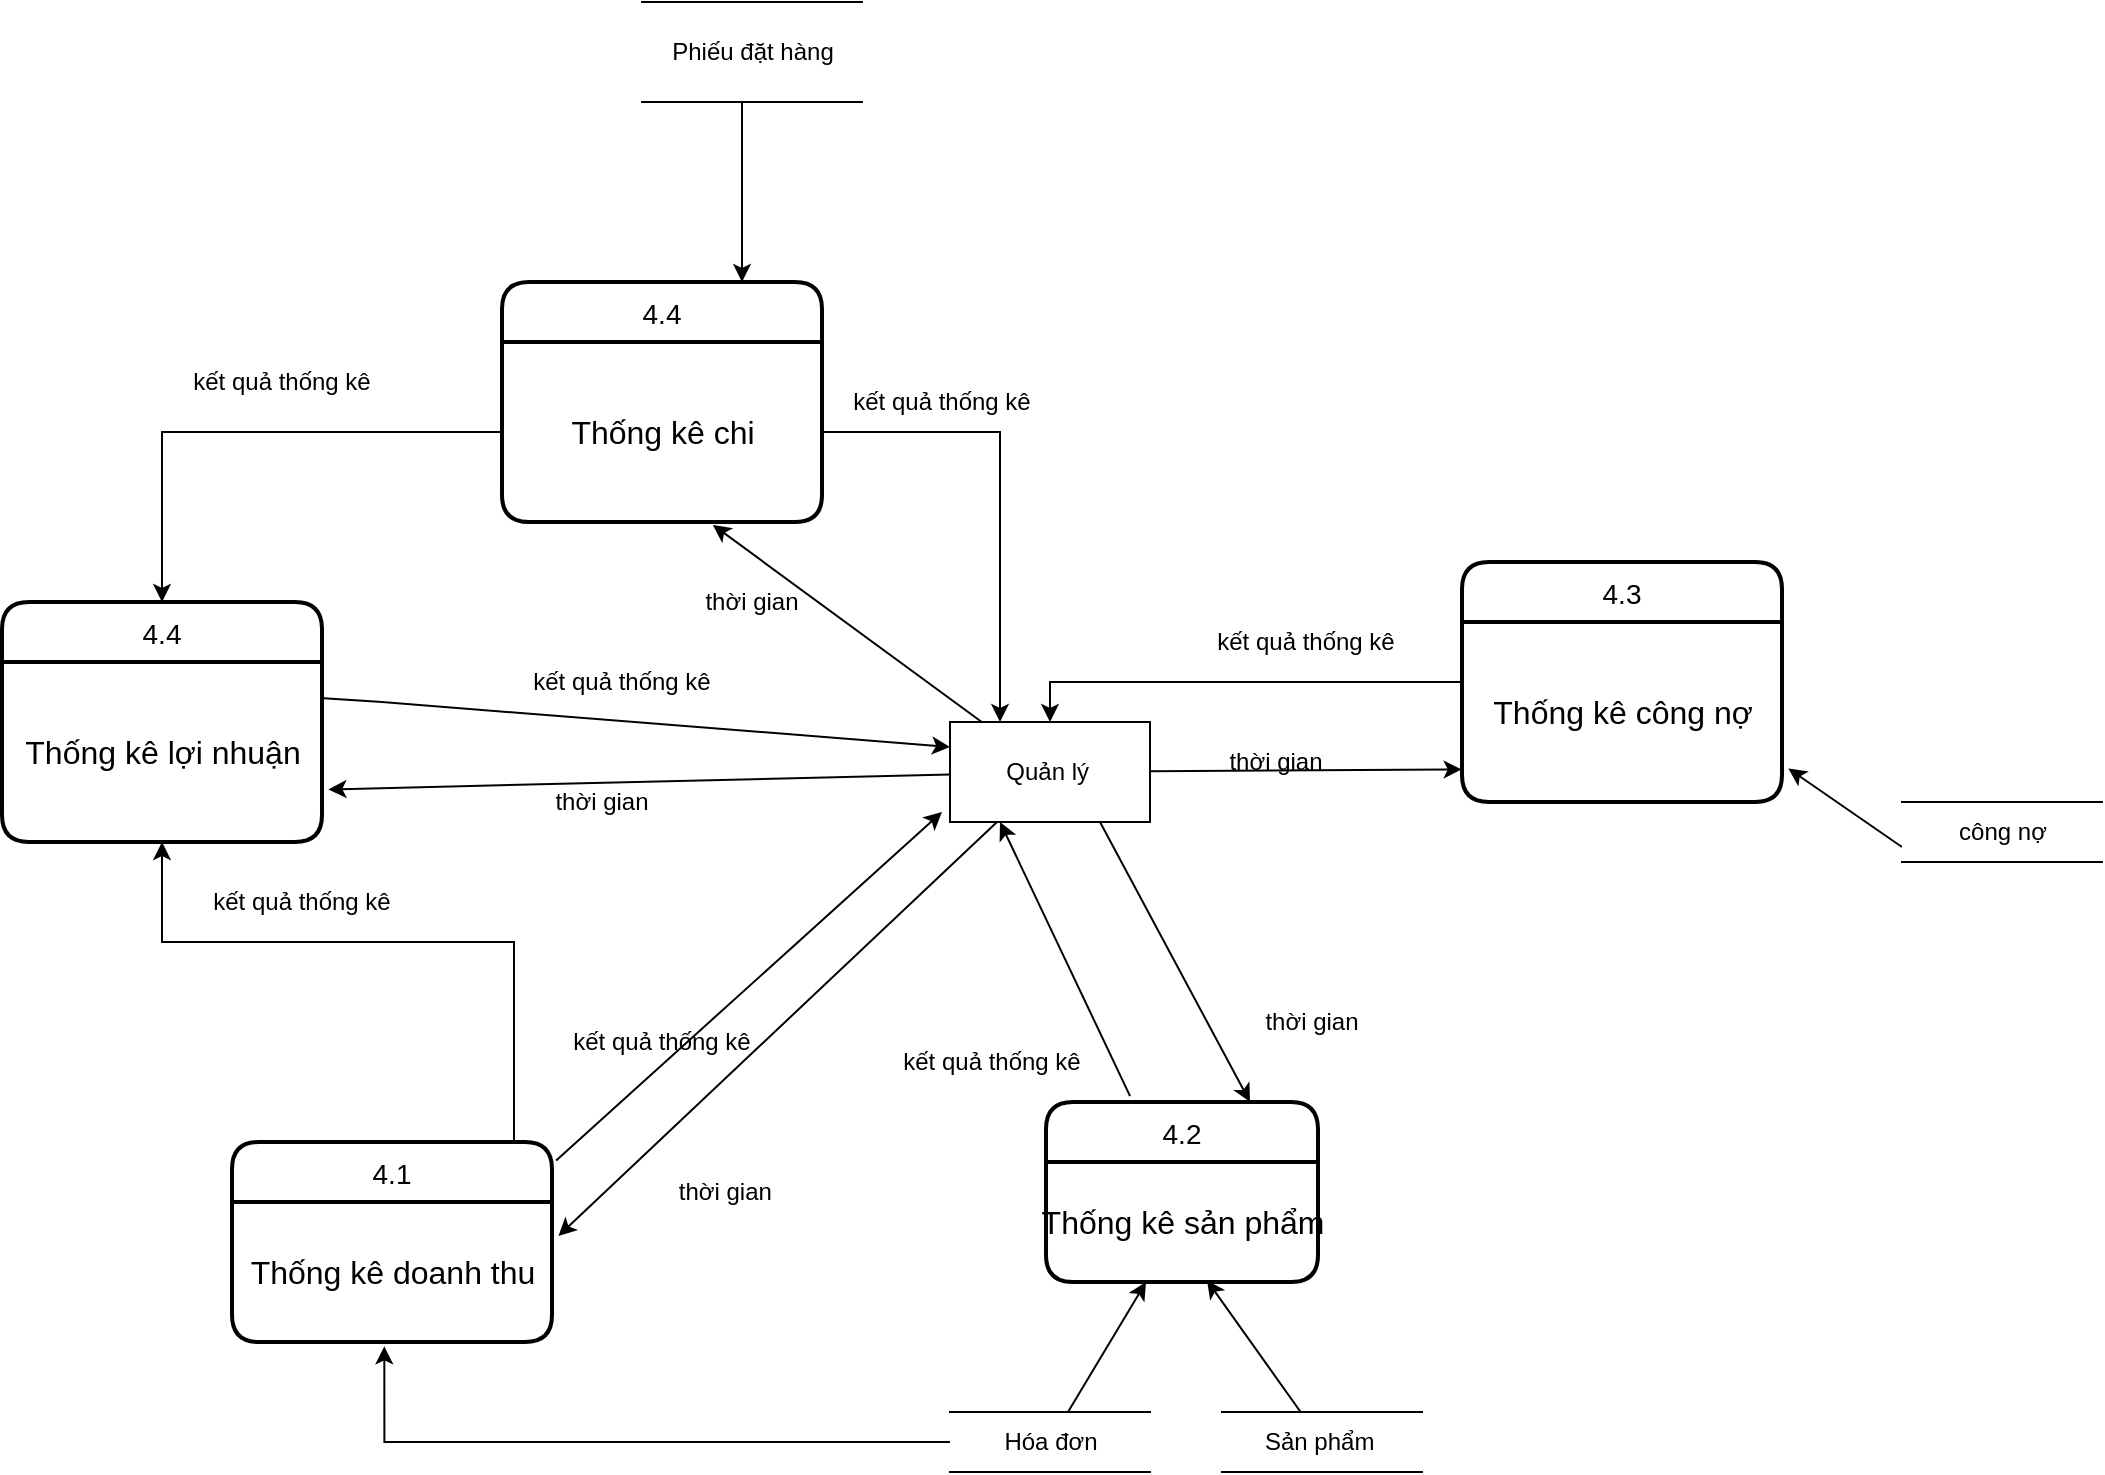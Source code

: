 <mxfile version="13.10.8" type="github">
  <diagram id="4mu_VsUJUEG9aU0Qgn0D" name="Page-1">
    <mxGraphModel dx="2710" dy="1963" grid="1" gridSize="10" guides="1" tooltips="1" connect="1" arrows="1" fold="1" page="1" pageScale="1" pageWidth="827" pageHeight="1169" math="0" shadow="0">
      <root>
        <mxCell id="0" />
        <mxCell id="1" parent="0" />
        <mxCell id="Yh4DcJs_3DgUc0yio_fJ-17" style="rounded=0;orthogonalLoop=1;jettySize=auto;html=1;exitX=0.75;exitY=1;exitDx=0;exitDy=0;entryX=0.75;entryY=0;entryDx=0;entryDy=0;" parent="1" source="Yh4DcJs_3DgUc0yio_fJ-1" target="Yh4DcJs_3DgUc0yio_fJ-4" edge="1">
          <mxGeometry relative="1" as="geometry">
            <mxPoint x="359" y="450" as="targetPoint" />
          </mxGeometry>
        </mxCell>
        <mxCell id="Yh4DcJs_3DgUc0yio_fJ-21" style="edgeStyle=none;rounded=0;orthogonalLoop=1;jettySize=auto;html=1;entryX=1.02;entryY=0.243;entryDx=0;entryDy=0;entryPerimeter=0;" parent="1" source="Yh4DcJs_3DgUc0yio_fJ-1" target="Yh4DcJs_3DgUc0yio_fJ-3" edge="1">
          <mxGeometry relative="1" as="geometry">
            <mxPoint x="140" y="295" as="targetPoint" />
          </mxGeometry>
        </mxCell>
        <mxCell id="Yh4DcJs_3DgUc0yio_fJ-23" style="edgeStyle=none;rounded=0;orthogonalLoop=1;jettySize=auto;html=1;entryX=0.659;entryY=1.016;entryDx=0;entryDy=0;entryPerimeter=0;" parent="1" source="Yh4DcJs_3DgUc0yio_fJ-1" target="Yh4DcJs_3DgUc0yio_fJ-9" edge="1">
          <mxGeometry relative="1" as="geometry" />
        </mxCell>
        <mxCell id="Yh4DcJs_3DgUc0yio_fJ-26" style="rounded=0;orthogonalLoop=1;jettySize=auto;html=1;entryX=-0.001;entryY=0.819;entryDx=0;entryDy=0;entryPerimeter=0;" parent="1" source="Yh4DcJs_3DgUc0yio_fJ-1" target="Yh4DcJs_3DgUc0yio_fJ-7" edge="1">
          <mxGeometry relative="1" as="geometry" />
        </mxCell>
        <mxCell id="Yh4DcJs_3DgUc0yio_fJ-55" style="edgeStyle=none;rounded=0;orthogonalLoop=1;jettySize=auto;html=1;entryX=1.02;entryY=0.708;entryDx=0;entryDy=0;entryPerimeter=0;" parent="1" source="Yh4DcJs_3DgUc0yio_fJ-1" target="Yh4DcJs_3DgUc0yio_fJ-51" edge="1">
          <mxGeometry relative="1" as="geometry" />
        </mxCell>
        <mxCell id="Yh4DcJs_3DgUc0yio_fJ-1" value="Quản lý&amp;nbsp;&lt;span style=&quot;color: rgba(0 , 0 , 0 , 0) ; font-family: monospace ; font-size: 0px&quot;&gt;%3CmxGraphModel%3E%3Croot%3E%3CmxCell%20id%3D%220%22%2F%3E%3CmxCell%20id%3D%221%22%20parent%3D%220%22%2F%3E%3CmxCell%20id%3D%222%22%20value%3D%223.1%22%20style%3D%22swimlane%3BchildLayout%3DstackLayout%3Bhorizontal%3D1%3BstartSize%3D30%3BhorizontalStack%3D0%3Brounded%3D1%3BfontSize%3D14%3BfontStyle%3D0%3BstrokeWidth%3D2%3BresizeParent%3D0%3BresizeLast%3D1%3Bshadow%3D0%3Bdashed%3D0%3Balign%3Dcenter%3B%22%20vertex%3D%221%22%20parent%3D%221%22%3E%3CmxGeometry%20x%3D%22150%22%20y%3D%22240%22%20width%3D%22160%22%20height%3D%22120%22%20as%3D%22geometry%22%2F%3E%3C%2FmxCell%3E%3CmxCell%20id%3D%223%22%20value%3D%22%26lt%3Bfont%20style%3D%26quot%3Bfont-size%3A%2016px%26quot%3B%26gt%3BT%E1%BA%A1o%20TTNCC%26lt%3B%2Ffont%26gt%3B%22%20style%3D%22text%3Bhtml%3D1%3Balign%3Dcenter%3BverticalAlign%3Dmiddle%3Bresizable%3D0%3Bpoints%3D%5B%5D%3Bautosize%3D1%3B%22%20vertex%3D%221%22%20parent%3D%222%22%3E%3CmxGeometry%20y%3D%2230%22%20width%3D%22160%22%20height%3D%2290%22%20as%3D%22geometry%22%2F%3E%3C%2FmxCell%3E%3C%2Froot%3E%3C%2FmxGraphModel%3E&lt;/span&gt;" style="html=1;dashed=0;whitespace=wrap;" parent="1" vertex="1">
          <mxGeometry x="284" y="270" width="100" height="50" as="geometry" />
        </mxCell>
        <mxCell id="Yh4DcJs_3DgUc0yio_fJ-2" value="4.1" style="swimlane;childLayout=stackLayout;horizontal=1;startSize=30;horizontalStack=0;rounded=1;fontSize=14;fontStyle=0;strokeWidth=2;resizeParent=0;resizeLast=1;shadow=0;dashed=0;align=center;" parent="1" vertex="1">
          <mxGeometry x="-75" y="480" width="160" height="100" as="geometry" />
        </mxCell>
        <mxCell id="Yh4DcJs_3DgUc0yio_fJ-3" value="&lt;font style=&quot;font-size: 16px&quot;&gt;Thống kê doanh thu&lt;/font&gt;" style="text;html=1;align=center;verticalAlign=middle;resizable=0;points=[];autosize=1;" parent="Yh4DcJs_3DgUc0yio_fJ-2" vertex="1">
          <mxGeometry y="30" width="160" height="70" as="geometry" />
        </mxCell>
        <mxCell id="Yh4DcJs_3DgUc0yio_fJ-18" style="edgeStyle=none;rounded=0;orthogonalLoop=1;jettySize=auto;html=1;entryX=0.25;entryY=1;entryDx=0;entryDy=0;exitX=0.309;exitY=-0.033;exitDx=0;exitDy=0;exitPerimeter=0;" parent="1" source="Yh4DcJs_3DgUc0yio_fJ-4" target="Yh4DcJs_3DgUc0yio_fJ-1" edge="1">
          <mxGeometry relative="1" as="geometry" />
        </mxCell>
        <mxCell id="Yh4DcJs_3DgUc0yio_fJ-4" value="4.2" style="swimlane;childLayout=stackLayout;horizontal=1;startSize=30;horizontalStack=0;rounded=1;fontSize=14;fontStyle=0;strokeWidth=2;resizeParent=0;resizeLast=1;shadow=0;dashed=0;align=center;" parent="1" vertex="1">
          <mxGeometry x="332" y="460" width="136" height="90" as="geometry" />
        </mxCell>
        <mxCell id="Yh4DcJs_3DgUc0yio_fJ-5" value="&lt;font style=&quot;font-size: 16px&quot;&gt;Thống kê sản phẩm&lt;/font&gt;" style="text;html=1;align=center;verticalAlign=middle;resizable=0;points=[];autosize=1;" parent="Yh4DcJs_3DgUc0yio_fJ-4" vertex="1">
          <mxGeometry y="30" width="136" height="60" as="geometry" />
        </mxCell>
        <mxCell id="Yh4DcJs_3DgUc0yio_fJ-52" style="edgeStyle=orthogonalEdgeStyle;rounded=0;orthogonalLoop=1;jettySize=auto;html=1;entryX=0.5;entryY=0;entryDx=0;entryDy=0;" parent="1" source="Yh4DcJs_3DgUc0yio_fJ-6" target="Yh4DcJs_3DgUc0yio_fJ-1" edge="1">
          <mxGeometry relative="1" as="geometry" />
        </mxCell>
        <mxCell id="Yh4DcJs_3DgUc0yio_fJ-6" value="4.3" style="swimlane;childLayout=stackLayout;horizontal=1;startSize=30;horizontalStack=0;rounded=1;fontSize=14;fontStyle=0;strokeWidth=2;resizeParent=0;resizeLast=1;shadow=0;dashed=0;align=center;" parent="1" vertex="1">
          <mxGeometry x="540" y="190" width="160" height="120" as="geometry" />
        </mxCell>
        <mxCell id="Yh4DcJs_3DgUc0yio_fJ-7" value="&lt;font style=&quot;font-size: 16px&quot;&gt;Thống kê công nợ&lt;/font&gt;" style="text;html=1;align=center;verticalAlign=middle;resizable=0;points=[];autosize=1;" parent="Yh4DcJs_3DgUc0yio_fJ-6" vertex="1">
          <mxGeometry y="30" width="160" height="90" as="geometry" />
        </mxCell>
        <mxCell id="Yh4DcJs_3DgUc0yio_fJ-8" value="4.4" style="swimlane;childLayout=stackLayout;horizontal=1;startSize=30;horizontalStack=0;rounded=1;fontSize=14;fontStyle=0;strokeWidth=2;resizeParent=0;resizeLast=1;shadow=0;dashed=0;align=center;" parent="1" vertex="1">
          <mxGeometry x="60" y="50" width="160" height="120" as="geometry" />
        </mxCell>
        <mxCell id="Yh4DcJs_3DgUc0yio_fJ-9" value="&lt;font style=&quot;font-size: 16px&quot;&gt;Thống kê chi&lt;/font&gt;" style="text;html=1;align=center;verticalAlign=middle;resizable=0;points=[];autosize=1;" parent="Yh4DcJs_3DgUc0yio_fJ-8" vertex="1">
          <mxGeometry y="30" width="160" height="90" as="geometry" />
        </mxCell>
        <mxCell id="Yh4DcJs_3DgUc0yio_fJ-16" style="rounded=0;orthogonalLoop=1;jettySize=auto;html=1;entryX=0.592;entryY=0.987;entryDx=0;entryDy=0;entryPerimeter=0;" parent="1" source="Yh4DcJs_3DgUc0yio_fJ-12" target="Yh4DcJs_3DgUc0yio_fJ-5" edge="1">
          <mxGeometry relative="1" as="geometry" />
        </mxCell>
        <mxCell id="Yh4DcJs_3DgUc0yio_fJ-12" value="Sản phẩm&amp;nbsp;" style="html=1;dashed=0;whitespace=wrap;shape=partialRectangle;right=0;left=0;" parent="1" vertex="1">
          <mxGeometry x="420" y="615" width="100" height="30" as="geometry" />
        </mxCell>
        <mxCell id="Yh4DcJs_3DgUc0yio_fJ-15" style="rounded=0;orthogonalLoop=1;jettySize=auto;html=1;" parent="1" source="Yh4DcJs_3DgUc0yio_fJ-13" target="Yh4DcJs_3DgUc0yio_fJ-5" edge="1">
          <mxGeometry relative="1" as="geometry" />
        </mxCell>
        <mxCell id="Yh4DcJs_3DgUc0yio_fJ-66" style="edgeStyle=orthogonalEdgeStyle;rounded=0;orthogonalLoop=1;jettySize=auto;html=1;entryX=0.476;entryY=1.031;entryDx=0;entryDy=0;entryPerimeter=0;" parent="1" source="Yh4DcJs_3DgUc0yio_fJ-13" target="Yh4DcJs_3DgUc0yio_fJ-3" edge="1">
          <mxGeometry relative="1" as="geometry" />
        </mxCell>
        <mxCell id="Yh4DcJs_3DgUc0yio_fJ-13" value="Hóa đơn" style="html=1;dashed=0;whitespace=wrap;shape=partialRectangle;right=0;left=0;" parent="1" vertex="1">
          <mxGeometry x="284" y="615" width="100" height="30" as="geometry" />
        </mxCell>
        <mxCell id="Yh4DcJs_3DgUc0yio_fJ-19" style="edgeStyle=none;rounded=0;orthogonalLoop=1;jettySize=auto;html=1;exitX=1.013;exitY=0.092;exitDx=0;exitDy=0;exitPerimeter=0;" parent="1" source="Yh4DcJs_3DgUc0yio_fJ-2" edge="1">
          <mxGeometry relative="1" as="geometry">
            <mxPoint x="280" y="315" as="targetPoint" />
          </mxGeometry>
        </mxCell>
        <mxCell id="Yh4DcJs_3DgUc0yio_fJ-22" style="edgeStyle=orthogonalEdgeStyle;rounded=0;orthogonalLoop=1;jettySize=auto;html=1;entryX=0.25;entryY=0;entryDx=0;entryDy=0;" parent="1" source="Yh4DcJs_3DgUc0yio_fJ-9" target="Yh4DcJs_3DgUc0yio_fJ-1" edge="1">
          <mxGeometry relative="1" as="geometry" />
        </mxCell>
        <mxCell id="Yh4DcJs_3DgUc0yio_fJ-28" value="kết quả thống kê" style="text;html=1;strokeColor=none;fillColor=none;align=center;verticalAlign=middle;whiteSpace=wrap;rounded=0;" parent="1" vertex="1">
          <mxGeometry x="80" y="410" width="120" height="40" as="geometry" />
        </mxCell>
        <mxCell id="Yh4DcJs_3DgUc0yio_fJ-29" value="&amp;nbsp;thời gian" style="text;html=1;strokeColor=none;fillColor=none;align=center;verticalAlign=middle;whiteSpace=wrap;rounded=0;" parent="1" vertex="1">
          <mxGeometry x="125" y="495" width="90" height="20" as="geometry" />
        </mxCell>
        <mxCell id="Yh4DcJs_3DgUc0yio_fJ-30" value="kết quả thống kê" style="text;html=1;strokeColor=none;fillColor=none;align=center;verticalAlign=middle;whiteSpace=wrap;rounded=0;" parent="1" vertex="1">
          <mxGeometry x="220" y="90" width="120" height="40" as="geometry" />
        </mxCell>
        <mxCell id="Yh4DcJs_3DgUc0yio_fJ-31" value="thời gian" style="text;html=1;strokeColor=none;fillColor=none;align=center;verticalAlign=middle;whiteSpace=wrap;rounded=0;" parent="1" vertex="1">
          <mxGeometry x="140" y="200" width="90" height="20" as="geometry" />
        </mxCell>
        <mxCell id="Yh4DcJs_3DgUc0yio_fJ-33" value="kết quả thống kê" style="text;html=1;strokeColor=none;fillColor=none;align=center;verticalAlign=middle;whiteSpace=wrap;rounded=0;" parent="1" vertex="1">
          <mxGeometry x="402" y="210" width="120" height="40" as="geometry" />
        </mxCell>
        <mxCell id="Yh4DcJs_3DgUc0yio_fJ-36" value="kết quả thống kê" style="text;html=1;strokeColor=none;fillColor=none;align=center;verticalAlign=middle;whiteSpace=wrap;rounded=0;" parent="1" vertex="1">
          <mxGeometry x="245" y="420" width="120" height="40" as="geometry" />
        </mxCell>
        <mxCell id="Yh4DcJs_3DgUc0yio_fJ-37" value="thời gian" style="text;html=1;strokeColor=none;fillColor=none;align=center;verticalAlign=middle;whiteSpace=wrap;rounded=0;" parent="1" vertex="1">
          <mxGeometry x="420" y="410" width="90" height="20" as="geometry" />
        </mxCell>
        <mxCell id="Yh4DcJs_3DgUc0yio_fJ-38" value="thời gian" style="text;html=1;strokeColor=none;fillColor=none;align=center;verticalAlign=middle;whiteSpace=wrap;rounded=0;" parent="1" vertex="1">
          <mxGeometry x="402" y="280" width="90" height="20" as="geometry" />
        </mxCell>
        <mxCell id="Yh4DcJs_3DgUc0yio_fJ-41" style="edgeStyle=none;rounded=0;orthogonalLoop=1;jettySize=auto;html=1;exitX=0;exitY=0.75;exitDx=0;exitDy=0;entryX=1.02;entryY=0.814;entryDx=0;entryDy=0;entryPerimeter=0;" parent="1" source="Yh4DcJs_3DgUc0yio_fJ-39" target="Yh4DcJs_3DgUc0yio_fJ-7" edge="1">
          <mxGeometry relative="1" as="geometry">
            <mxPoint x="671" y="331" as="targetPoint" />
          </mxGeometry>
        </mxCell>
        <mxCell id="Yh4DcJs_3DgUc0yio_fJ-39" value="công nợ" style="html=1;dashed=0;whitespace=wrap;shape=partialRectangle;right=0;left=0;" parent="1" vertex="1">
          <mxGeometry x="760" y="310" width="100" height="30" as="geometry" />
        </mxCell>
        <mxCell id="Yh4DcJs_3DgUc0yio_fJ-59" style="edgeStyle=orthogonalEdgeStyle;rounded=0;orthogonalLoop=1;jettySize=auto;html=1;entryX=0.75;entryY=0;entryDx=0;entryDy=0;" parent="1" source="Yh4DcJs_3DgUc0yio_fJ-45" target="Yh4DcJs_3DgUc0yio_fJ-8" edge="1">
          <mxGeometry relative="1" as="geometry">
            <Array as="points">
              <mxPoint x="180" y="-30" />
              <mxPoint x="180" y="-30" />
            </Array>
          </mxGeometry>
        </mxCell>
        <mxCell id="Yh4DcJs_3DgUc0yio_fJ-45" value="Phiếu đặt hàng" style="html=1;dashed=0;whitespace=wrap;shape=partialRectangle;right=0;left=0;" parent="1" vertex="1">
          <mxGeometry x="130" y="-90" width="110" height="50" as="geometry" />
        </mxCell>
        <mxCell id="Yh4DcJs_3DgUc0yio_fJ-50" value="4.4" style="swimlane;childLayout=stackLayout;horizontal=1;startSize=30;horizontalStack=0;rounded=1;fontSize=14;fontStyle=0;strokeWidth=2;resizeParent=0;resizeLast=1;shadow=0;dashed=0;align=center;" parent="1" vertex="1">
          <mxGeometry x="-190" y="210" width="160" height="120" as="geometry" />
        </mxCell>
        <mxCell id="Yh4DcJs_3DgUc0yio_fJ-51" value="&lt;span style=&quot;font-size: 16px&quot;&gt;Thống kê lợi nhuận&lt;/span&gt;" style="text;html=1;align=center;verticalAlign=middle;resizable=0;points=[];autosize=1;" parent="Yh4DcJs_3DgUc0yio_fJ-50" vertex="1">
          <mxGeometry y="30" width="160" height="90" as="geometry" />
        </mxCell>
        <mxCell id="Yh4DcJs_3DgUc0yio_fJ-54" style="edgeStyle=none;rounded=0;orthogonalLoop=1;jettySize=auto;html=1;entryX=0;entryY=0.25;entryDx=0;entryDy=0;exitX=1.006;exitY=0.201;exitDx=0;exitDy=0;exitPerimeter=0;" parent="1" source="Yh4DcJs_3DgUc0yio_fJ-51" target="Yh4DcJs_3DgUc0yio_fJ-1" edge="1">
          <mxGeometry relative="1" as="geometry">
            <Array as="points">
              <mxPoint y="260" />
            </Array>
          </mxGeometry>
        </mxCell>
        <mxCell id="Yh4DcJs_3DgUc0yio_fJ-56" value="kết quả thống kê" style="text;html=1;strokeColor=none;fillColor=none;align=center;verticalAlign=middle;whiteSpace=wrap;rounded=0;" parent="1" vertex="1">
          <mxGeometry x="60" y="230" width="120" height="40" as="geometry" />
        </mxCell>
        <mxCell id="Yh4DcJs_3DgUc0yio_fJ-57" style="edgeStyle=orthogonalEdgeStyle;rounded=0;orthogonalLoop=1;jettySize=auto;html=1;entryX=0.5;entryY=0;entryDx=0;entryDy=0;" parent="1" source="Yh4DcJs_3DgUc0yio_fJ-9" target="Yh4DcJs_3DgUc0yio_fJ-50" edge="1">
          <mxGeometry relative="1" as="geometry">
            <mxPoint x="230" y="135" as="sourcePoint" />
            <mxPoint x="319" y="280" as="targetPoint" />
            <Array as="points">
              <mxPoint x="-110" y="125" />
            </Array>
          </mxGeometry>
        </mxCell>
        <mxCell id="Yh4DcJs_3DgUc0yio_fJ-60" style="edgeStyle=orthogonalEdgeStyle;rounded=0;orthogonalLoop=1;jettySize=auto;html=1;exitX=0.5;exitY=0;exitDx=0;exitDy=0;" parent="1" source="Yh4DcJs_3DgUc0yio_fJ-2" target="Yh4DcJs_3DgUc0yio_fJ-51" edge="1">
          <mxGeometry relative="1" as="geometry">
            <Array as="points">
              <mxPoint x="66" y="380" />
              <mxPoint x="-110" y="380" />
            </Array>
          </mxGeometry>
        </mxCell>
        <mxCell id="Yh4DcJs_3DgUc0yio_fJ-61" value="kết quả thống kê" style="text;html=1;strokeColor=none;fillColor=none;align=center;verticalAlign=middle;whiteSpace=wrap;rounded=0;" parent="1" vertex="1">
          <mxGeometry x="-110" y="80" width="120" height="40" as="geometry" />
        </mxCell>
        <mxCell id="Yh4DcJs_3DgUc0yio_fJ-62" value="kết quả thống kê" style="text;html=1;strokeColor=none;fillColor=none;align=center;verticalAlign=middle;whiteSpace=wrap;rounded=0;" parent="1" vertex="1">
          <mxGeometry x="-100" y="340" width="120" height="40" as="geometry" />
        </mxCell>
        <mxCell id="Yh4DcJs_3DgUc0yio_fJ-63" value="thời gian" style="text;html=1;strokeColor=none;fillColor=none;align=center;verticalAlign=middle;whiteSpace=wrap;rounded=0;" parent="1" vertex="1">
          <mxGeometry x="65" y="300" width="90" height="20" as="geometry" />
        </mxCell>
      </root>
    </mxGraphModel>
  </diagram>
</mxfile>
